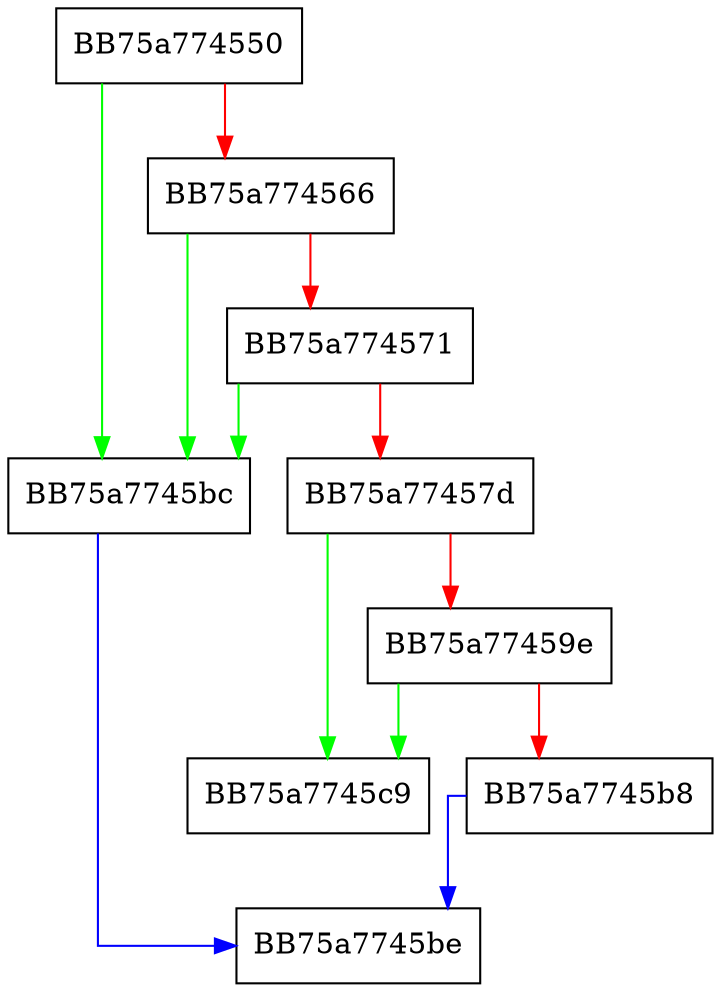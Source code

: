 digraph parse_bcp47_script {
  node [shape="box"];
  graph [splines=ortho];
  BB75a774550 -> BB75a7745bc [color="green"];
  BB75a774550 -> BB75a774566 [color="red"];
  BB75a774566 -> BB75a7745bc [color="green"];
  BB75a774566 -> BB75a774571 [color="red"];
  BB75a774571 -> BB75a7745bc [color="green"];
  BB75a774571 -> BB75a77457d [color="red"];
  BB75a77457d -> BB75a7745c9 [color="green"];
  BB75a77457d -> BB75a77459e [color="red"];
  BB75a77459e -> BB75a7745c9 [color="green"];
  BB75a77459e -> BB75a7745b8 [color="red"];
  BB75a7745b8 -> BB75a7745be [color="blue"];
  BB75a7745bc -> BB75a7745be [color="blue"];
}